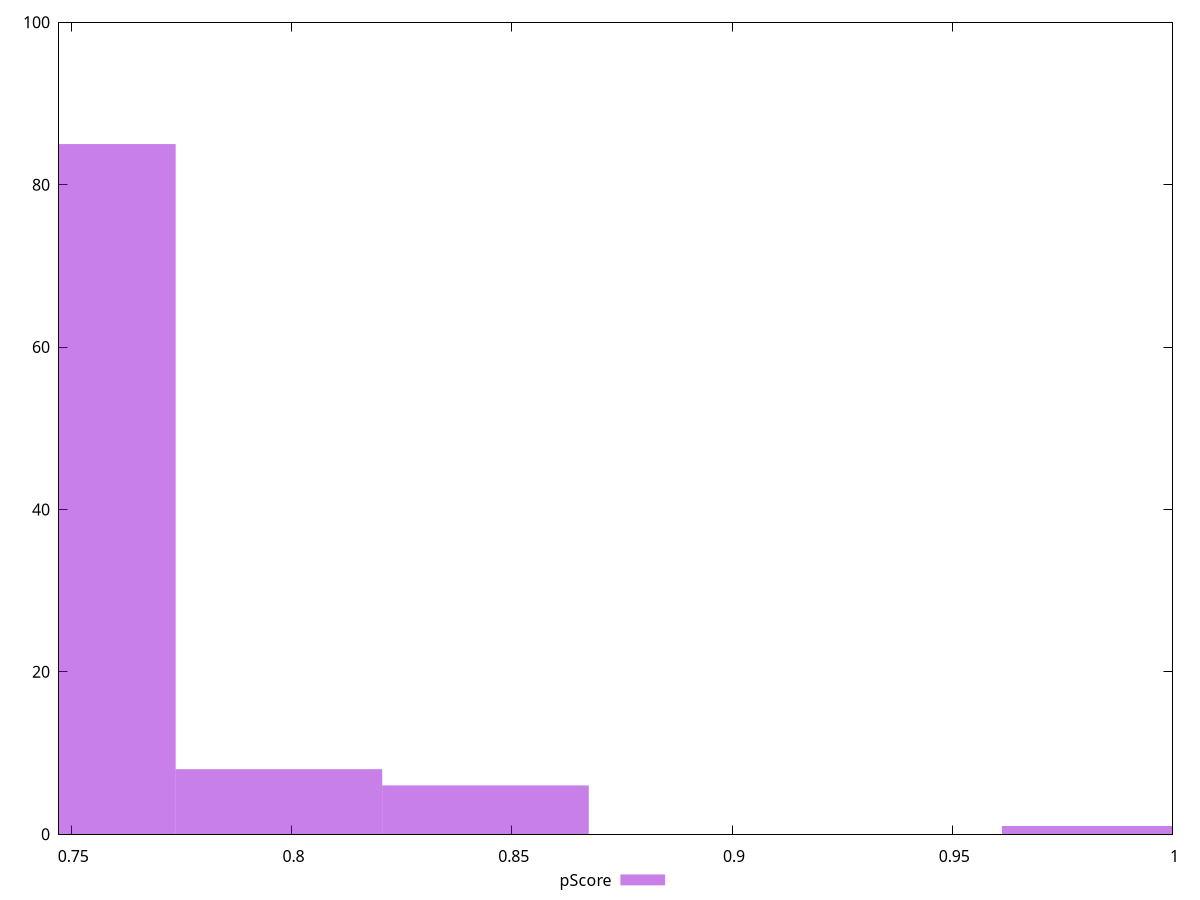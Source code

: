 reset

$pScore <<EOF
0.9847149214768907 1
0.7502589877919167 85
0.8440413612659062 6
0.7971501745289115 8
EOF

set key outside below
set boxwidth 0.04689118673699479
set xrange [0.7472166666666666:1]
set yrange [0:100]
set trange [0:100]
set style fill transparent solid 0.5 noborder
set terminal svg size 640, 490 enhanced background rgb 'white'
set output "report_00025_2021-02-22T21:38:55.199Z/uses-rel-preconnect/samples/pages+cached/pScore/histogram.svg"

plot $pScore title "pScore" with boxes

reset

